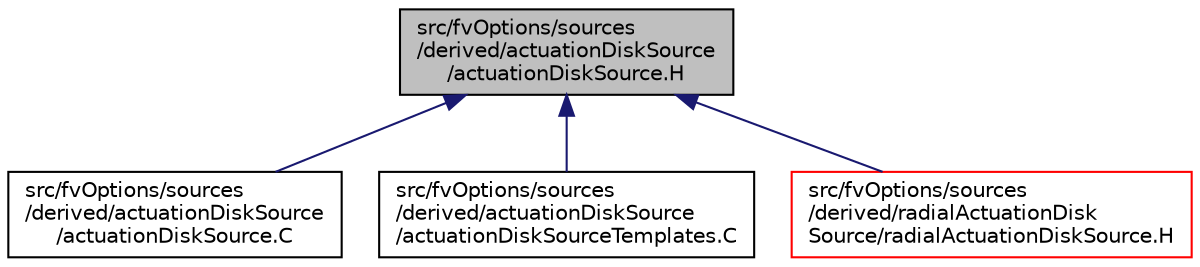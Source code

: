 digraph "src/fvOptions/sources/derived/actuationDiskSource/actuationDiskSource.H"
{
  bgcolor="transparent";
  edge [fontname="Helvetica",fontsize="10",labelfontname="Helvetica",labelfontsize="10"];
  node [fontname="Helvetica",fontsize="10",shape=record];
  Node1 [label="src/fvOptions/sources\l/derived/actuationDiskSource\l/actuationDiskSource.H",height=0.2,width=0.4,color="black", fillcolor="grey75", style="filled", fontcolor="black"];
  Node1 -> Node2 [dir="back",color="midnightblue",fontsize="10",style="solid",fontname="Helvetica"];
  Node2 [label="src/fvOptions/sources\l/derived/actuationDiskSource\l/actuationDiskSource.C",height=0.2,width=0.4,color="black",URL="$a06575.html"];
  Node1 -> Node3 [dir="back",color="midnightblue",fontsize="10",style="solid",fontname="Helvetica"];
  Node3 [label="src/fvOptions/sources\l/derived/actuationDiskSource\l/actuationDiskSourceTemplates.C",height=0.2,width=0.4,color="black",URL="$a06577.html"];
  Node1 -> Node4 [dir="back",color="midnightblue",fontsize="10",style="solid",fontname="Helvetica"];
  Node4 [label="src/fvOptions/sources\l/derived/radialActuationDisk\lSource/radialActuationDiskSource.H",height=0.2,width=0.4,color="red",URL="$a06594.html"];
}
